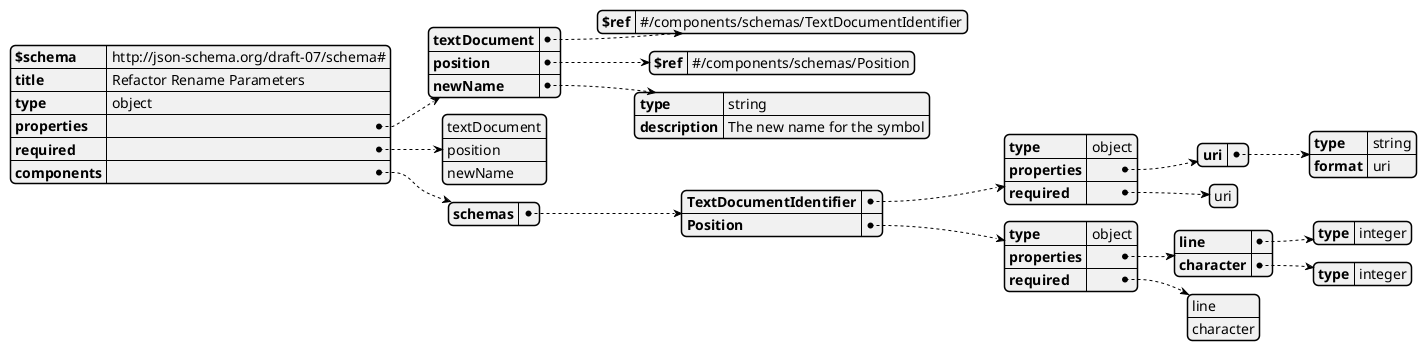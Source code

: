 @startjson
{
  "$schema": "http://json-schema.org/draft-07/schema#",
  "title": "Refactor Rename Parameters",
  "type": "object",
  "properties": {
    "textDocument": {
      "$ref": "#/components/schemas/TextDocumentIdentifier" // Referencing an LSP data type
    },
    "position": {
      "$ref": "#/components/schemas/Position" // Referencing an LSP data type
    },
    "newName": {
      "type": "string",
      "description": "The new name for the symbol"
    }
  },
  "required": [
    "textDocument",
    "position",
    "newName"
  ],
  "components": {
    "schemas": {
      "TextDocumentIdentifier": {
        "type": "object",
        "properties": {
          "uri": {
            "type": "string",
            "format": "uri"
          }
        },
        "required": [
          "uri"
        ]
      },
      "Position": {
        "type": "object",
        "properties": {
          "line": {
            "type": "integer"
          },
          "character": {
            "type": "integer"
          }
        },
        "required": [
          "line",
          "character"
        ]
      }
    }
  }
}
@endjson